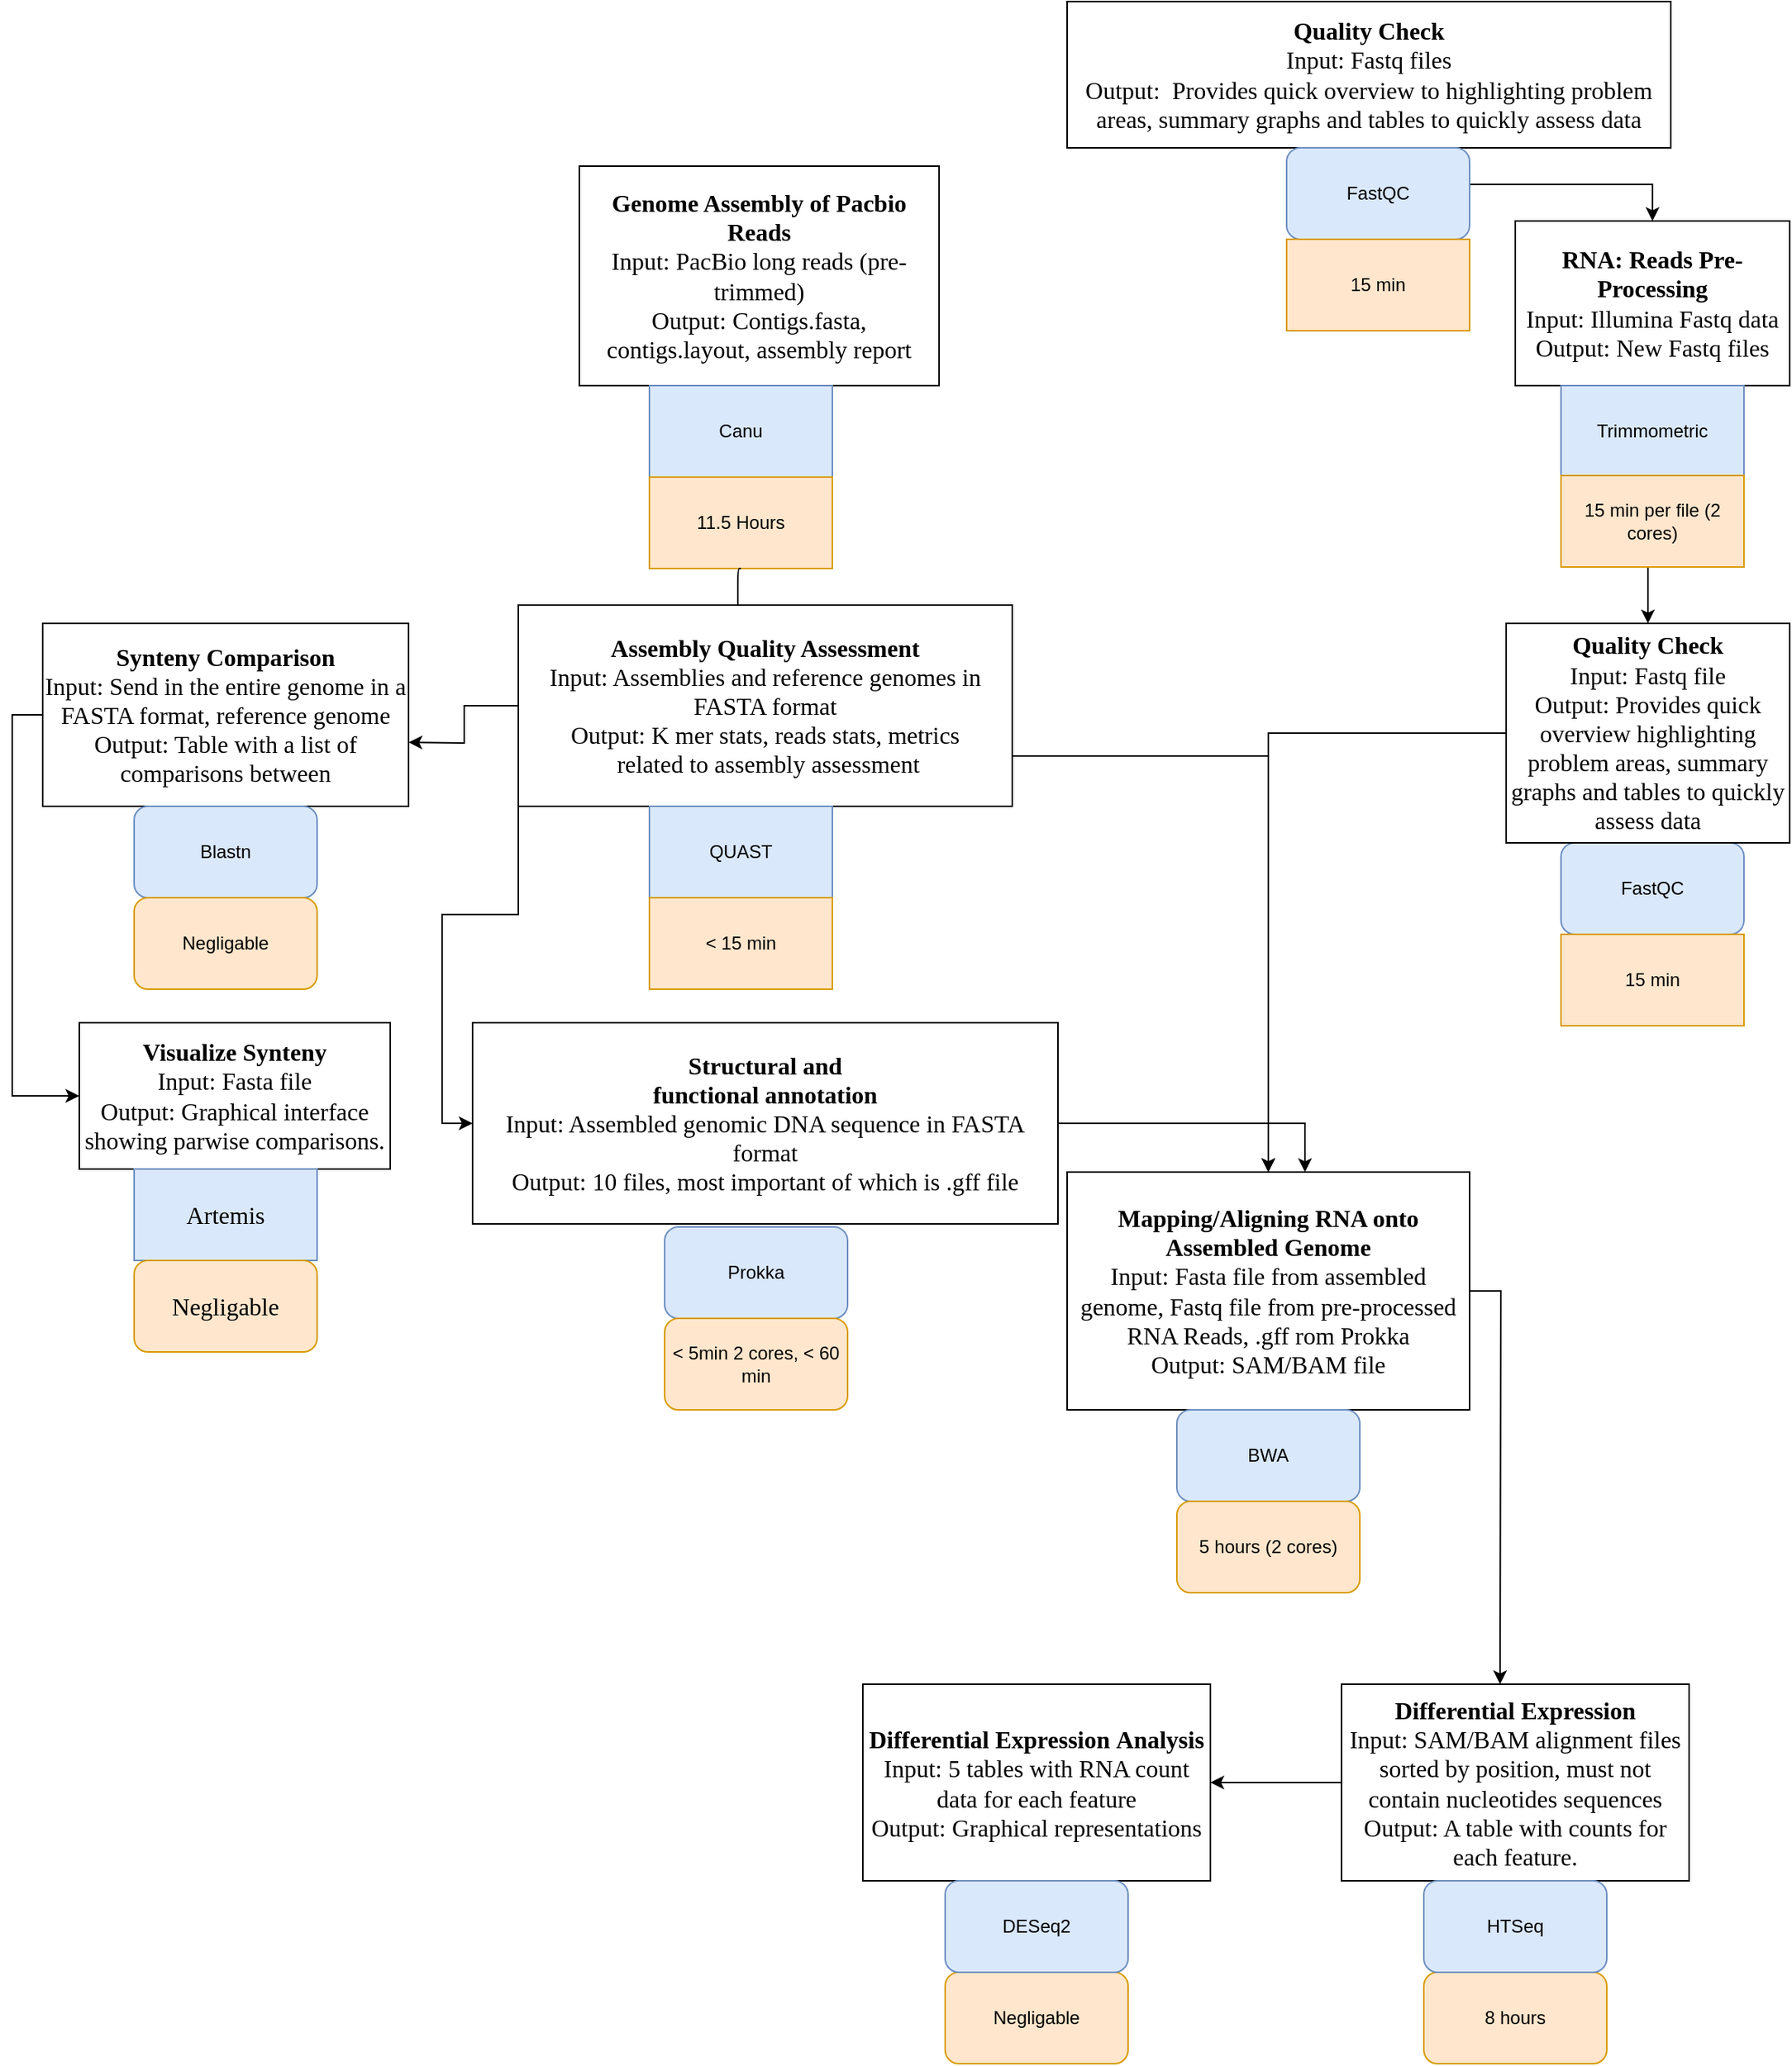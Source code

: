 <mxfile version="18.0.0" type="github">
  <diagram name="Page-1" id="edf60f1a-56cd-e834-aa8a-f176f3a09ee4">
    <mxGraphModel dx="1830" dy="565" grid="1" gridSize="12" guides="1" tooltips="1" connect="1" arrows="1" fold="1" page="1" pageScale="1" pageWidth="1100" pageHeight="850" background="none" math="0" shadow="0">
      <root>
        <mxCell id="0" />
        <mxCell id="1" parent="0" />
        <mxCell id="r9l6ygumFsfBTqQ8MOW--1" value="&lt;div style=&quot;font-size: 16px&quot;&gt;&lt;b&gt;&lt;font style=&quot;font-size: 16px&quot;&gt;Genome Assembly of Pacbio Reads&lt;/font&gt;&lt;/b&gt;&lt;/div&gt;&lt;div style=&quot;font-size: 16px&quot;&gt;&lt;font style=&quot;font-size: 16px&quot;&gt;Input: PacBio long reads (pre-trimmed)&lt;br style=&quot;font-size: 16px&quot;&gt;&lt;/font&gt;&lt;/div&gt;&lt;div style=&quot;font-size: 16px&quot;&gt;&lt;font style=&quot;font-size: 16px&quot;&gt;Output: Contigs.fasta, contigs.layout, assembly report&lt;br style=&quot;font-size: 16px&quot;&gt;&lt;/font&gt;&lt;/div&gt;" style="rounded=0;whiteSpace=wrap;html=1;fontSize=16;fontFamily=Times New Roman;" parent="1" vertex="1">
          <mxGeometry x="136" y="192" width="236" height="144" as="geometry" />
        </mxCell>
        <mxCell id="r9l6ygumFsfBTqQ8MOW--2" value="Canu" style="rounded=0;whiteSpace=wrap;html=1;fillColor=#dae8fc;strokeColor=#6c8ebf;" parent="1" vertex="1">
          <mxGeometry x="182" y="336" width="120" height="60" as="geometry" />
        </mxCell>
        <mxCell id="r9l6ygumFsfBTqQ8MOW--3" value="11.5 Hours" style="rounded=0;whiteSpace=wrap;html=1;fillColor=#ffe6cc;strokeColor=#d79b00;" parent="1" vertex="1">
          <mxGeometry x="182" y="396" width="120" height="60" as="geometry" />
        </mxCell>
        <mxCell id="r9l6ygumFsfBTqQ8MOW--4" value="&lt;div style=&quot;font-size: 16px&quot;&gt;&lt;b&gt;RNA: Reads Pre-Processing&lt;/b&gt;&lt;/div&gt;&lt;div style=&quot;font-size: 16px&quot;&gt;Input: Illumina Fastq data&lt;br&gt;&lt;/div&gt;&lt;div style=&quot;font-size: 16px&quot;&gt;Output: New Fastq files&lt;br style=&quot;font-size: 16px&quot;&gt;&lt;/div&gt;" style="rounded=0;whiteSpace=wrap;html=1;fontSize=16;fontFamily=Times New Roman;" parent="1" vertex="1">
          <mxGeometry x="750" y="228" width="180" height="108" as="geometry" />
        </mxCell>
        <mxCell id="r9l6ygumFsfBTqQ8MOW--5" value="Trimmometric" style="rounded=0;whiteSpace=wrap;html=1;fillColor=#dae8fc;strokeColor=#6c8ebf;" parent="1" vertex="1">
          <mxGeometry x="780" y="336" width="120" height="60" as="geometry" />
        </mxCell>
        <mxCell id="r9l6ygumFsfBTqQ8MOW--70" style="edgeStyle=orthogonalEdgeStyle;rounded=0;orthogonalLoop=1;jettySize=auto;html=1;exitX=0.5;exitY=1;exitDx=0;exitDy=0;entryX=0.5;entryY=0;entryDx=0;entryDy=0;fontFamily=Times New Roman;fontSize=16;" parent="1" source="r9l6ygumFsfBTqQ8MOW--6" target="r9l6ygumFsfBTqQ8MOW--39" edge="1">
          <mxGeometry relative="1" as="geometry" />
        </mxCell>
        <mxCell id="r9l6ygumFsfBTqQ8MOW--6" value="15 min per file (2 cores)" style="rounded=0;whiteSpace=wrap;html=1;fillColor=#ffe6cc;strokeColor=#d79b00;" parent="1" vertex="1">
          <mxGeometry x="780" y="395" width="120" height="60" as="geometry" />
        </mxCell>
        <mxCell id="r9l6ygumFsfBTqQ8MOW--11" value="" style="endArrow=classic;html=1;exitX=0.5;exitY=1;exitDx=0;exitDy=0;" parent="1" source="r9l6ygumFsfBTqQ8MOW--3" edge="1">
          <mxGeometry width="50" height="50" relative="1" as="geometry">
            <mxPoint x="240" y="480" as="sourcePoint" />
            <mxPoint x="240" y="528" as="targetPoint" />
            <Array as="points">
              <mxPoint x="240" y="456" />
            </Array>
          </mxGeometry>
        </mxCell>
        <mxCell id="r9l6ygumFsfBTqQ8MOW--23" style="edgeStyle=orthogonalEdgeStyle;rounded=0;orthogonalLoop=1;jettySize=auto;html=1;exitX=0;exitY=0.5;exitDx=0;exitDy=0;" parent="1" source="r9l6ygumFsfBTqQ8MOW--14" edge="1">
          <mxGeometry relative="1" as="geometry">
            <mxPoint x="24" y="570" as="targetPoint" />
          </mxGeometry>
        </mxCell>
        <mxCell id="r9l6ygumFsfBTqQ8MOW--40" style="edgeStyle=orthogonalEdgeStyle;rounded=0;orthogonalLoop=1;jettySize=auto;html=1;exitX=1;exitY=0.75;exitDx=0;exitDy=0;entryX=0.5;entryY=0;entryDx=0;entryDy=0;" parent="1" source="r9l6ygumFsfBTqQ8MOW--14" target="r9l6ygumFsfBTqQ8MOW--42" edge="1">
          <mxGeometry relative="1" as="geometry">
            <mxPoint x="528" y="948" as="targetPoint" />
          </mxGeometry>
        </mxCell>
        <mxCell id="r9l6ygumFsfBTqQ8MOW--66" style="edgeStyle=orthogonalEdgeStyle;rounded=0;orthogonalLoop=1;jettySize=auto;html=1;exitX=0;exitY=1;exitDx=0;exitDy=0;entryX=0;entryY=0.5;entryDx=0;entryDy=0;fontFamily=Times New Roman;fontSize=16;" parent="1" source="r9l6ygumFsfBTqQ8MOW--14" target="r9l6ygumFsfBTqQ8MOW--20" edge="1">
          <mxGeometry relative="1" as="geometry" />
        </mxCell>
        <mxCell id="r9l6ygumFsfBTqQ8MOW--77" style="edgeStyle=orthogonalEdgeStyle;rounded=0;orthogonalLoop=1;jettySize=auto;html=1;exitX=0.25;exitY=0;exitDx=0;exitDy=0;entryX=0.5;entryY=1;entryDx=0;entryDy=0;fontFamily=Times New Roman;fontSize=16;startArrow=none;" parent="1" source="r9l6ygumFsfBTqQ8MOW--79" target="r9l6ygumFsfBTqQ8MOW--73" edge="1">
          <mxGeometry relative="1" as="geometry" />
        </mxCell>
        <mxCell id="r9l6ygumFsfBTqQ8MOW--14" value="&lt;div style=&quot;font-size: 16px&quot;&gt;&lt;font face=&quot;Times New Roman&quot;&gt;&lt;b&gt;&lt;font style=&quot;font-size: 16px&quot;&gt;Assembly Quality Assessment&lt;/font&gt;&lt;/b&gt;&lt;/font&gt;&lt;div&gt;&lt;font style=&quot;font-size: 16px&quot; face=&quot;Times New Roman&quot;&gt;Input: &lt;/font&gt;&lt;font style=&quot;font-size: 16px&quot; face=&quot;Times New Roman&quot;&gt;Assemblies and reference gen&lt;font style=&quot;font-size: 16px&quot;&gt;o&lt;/font&gt;mes in FASTA format&lt;/font&gt;&lt;/div&gt;&lt;font style=&quot;font-size: 16px&quot; face=&quot;Times New Roman&quot;&gt;Output: K mer stats, reads stats, metrics&lt;br&gt;&lt;/font&gt;&lt;/div&gt;&lt;font style=&quot;font-size: 16px&quot; face=&quot;Times New Roman&quot;&gt;&amp;nbsp;related to assembly assessment&lt;/font&gt;" style="rounded=0;whiteSpace=wrap;html=1;" parent="1" vertex="1">
          <mxGeometry x="96" y="480" width="324" height="132" as="geometry" />
        </mxCell>
        <mxCell id="r9l6ygumFsfBTqQ8MOW--15" value="QUAST" style="rounded=0;whiteSpace=wrap;html=1;fillColor=#dae8fc;strokeColor=#6c8ebf;" parent="1" vertex="1">
          <mxGeometry x="182" y="612" width="120" height="60" as="geometry" />
        </mxCell>
        <mxCell id="r9l6ygumFsfBTqQ8MOW--16" value="&amp;lt; 15 min " style="rounded=0;whiteSpace=wrap;html=1;fillColor=#ffe6cc;strokeColor=#d79b00;" parent="1" vertex="1">
          <mxGeometry x="182" y="672" width="120" height="60" as="geometry" />
        </mxCell>
        <mxCell id="r9l6ygumFsfBTqQ8MOW--21" value="&lt;div&gt;Prokka&lt;/div&gt;" style="rounded=1;whiteSpace=wrap;html=1;fillColor=#dae8fc;strokeColor=#6c8ebf;" parent="1" vertex="1">
          <mxGeometry x="192" y="888" width="120" height="60" as="geometry" />
        </mxCell>
        <mxCell id="r9l6ygumFsfBTqQ8MOW--22" value="&amp;lt; 5min 2 cores, &amp;lt; 60 min" style="rounded=1;whiteSpace=wrap;html=1;fillColor=#ffe6cc;strokeColor=#d79b00;" parent="1" vertex="1">
          <mxGeometry x="192" y="948" width="120" height="60" as="geometry" />
        </mxCell>
        <mxCell id="r9l6ygumFsfBTqQ8MOW--82" style="edgeStyle=orthogonalEdgeStyle;rounded=0;orthogonalLoop=1;jettySize=auto;html=1;exitX=0;exitY=0.5;exitDx=0;exitDy=0;entryX=0;entryY=0.5;entryDx=0;entryDy=0;fontFamily=Times New Roman;fontSize=16;" parent="1" source="r9l6ygumFsfBTqQ8MOW--26" target="r9l6ygumFsfBTqQ8MOW--73" edge="1">
          <mxGeometry relative="1" as="geometry" />
        </mxCell>
        <mxCell id="r9l6ygumFsfBTqQ8MOW--26" value="&lt;div style=&quot;font-size: 16px&quot;&gt;&lt;b&gt;Synteny Comparison&lt;/b&gt;&lt;br style=&quot;font-size: 16px&quot;&gt;&lt;div style=&quot;font-size: 16px&quot;&gt;&lt;font style=&quot;font-size: 16px&quot;&gt;Input: Send in the entire genome in a FASTA format, reference genome&lt;br style=&quot;font-size: 16px&quot;&gt;&lt;/font&gt;&lt;/div&gt;&lt;font style=&quot;font-size: 16px&quot;&gt;Output: Table with a list of comparisons between&lt;br&gt;&lt;/font&gt;&lt;/div&gt;" style="rounded=0;whiteSpace=wrap;html=1;fontFamily=Times New Roman;fontSize=16;" parent="1" vertex="1">
          <mxGeometry x="-216" y="492" width="240" height="120" as="geometry" />
        </mxCell>
        <mxCell id="r9l6ygumFsfBTqQ8MOW--29" value="Blastn" style="rounded=1;whiteSpace=wrap;html=1;fillColor=#dae8fc;strokeColor=#6c8ebf;" parent="1" vertex="1">
          <mxGeometry x="-156" y="612" width="120" height="60" as="geometry" />
        </mxCell>
        <mxCell id="r9l6ygumFsfBTqQ8MOW--30" value="Negligable" style="rounded=1;whiteSpace=wrap;html=1;fillColor=#ffe6cc;strokeColor=#d79b00;" parent="1" vertex="1">
          <mxGeometry x="-156" y="672" width="120" height="60" as="geometry" />
        </mxCell>
        <mxCell id="r9l6ygumFsfBTqQ8MOW--36" style="edgeStyle=orthogonalEdgeStyle;rounded=0;orthogonalLoop=1;jettySize=auto;html=1;entryX=0.5;entryY=0;entryDx=0;entryDy=0;" parent="1" source="r9l6ygumFsfBTqQ8MOW--33" target="r9l6ygumFsfBTqQ8MOW--4" edge="1">
          <mxGeometry relative="1" as="geometry" />
        </mxCell>
        <mxCell id="r9l6ygumFsfBTqQ8MOW--33" value="&lt;b&gt;Quality Check&lt;/b&gt;&lt;br style=&quot;font-size: 16px&quot;&gt;&lt;div style=&quot;font-size: 16px&quot;&gt;Input: Fastq files&lt;br&gt;&lt;/div&gt;&lt;div style=&quot;font-size: 16px&quot;&gt;Output:&amp;nbsp; Provides quick overview to highlighting problem areas, summary graphs and tables to quickly assess data&lt;br&gt; &lt;/div&gt;" style="rounded=0;whiteSpace=wrap;html=1;fontSize=16;fontFamily=Times New Roman;" parent="1" vertex="1">
          <mxGeometry x="456" y="84" width="396" height="96" as="geometry" />
        </mxCell>
        <mxCell id="r9l6ygumFsfBTqQ8MOW--34" value="FastQC" style="rounded=1;whiteSpace=wrap;html=1;fillColor=#dae8fc;strokeColor=#6c8ebf;" parent="1" vertex="1">
          <mxGeometry x="600" y="180" width="120" height="60" as="geometry" />
        </mxCell>
        <mxCell id="r9l6ygumFsfBTqQ8MOW--35" value="15 min" style="rounded=0;whiteSpace=wrap;html=1;fillColor=#ffe6cc;strokeColor=#d79b00;" parent="1" vertex="1">
          <mxGeometry x="600" y="240" width="120" height="60" as="geometry" />
        </mxCell>
        <mxCell id="r9l6ygumFsfBTqQ8MOW--37" value="FastQC" style="rounded=1;whiteSpace=wrap;html=1;fillColor=#dae8fc;strokeColor=#6c8ebf;" parent="1" vertex="1">
          <mxGeometry x="780" y="636" width="120" height="60" as="geometry" />
        </mxCell>
        <mxCell id="r9l6ygumFsfBTqQ8MOW--38" value="15 min" style="rounded=0;whiteSpace=wrap;html=1;fillColor=#ffe6cc;strokeColor=#d79b00;" parent="1" vertex="1">
          <mxGeometry x="780" y="696" width="120" height="60" as="geometry" />
        </mxCell>
        <mxCell id="r9l6ygumFsfBTqQ8MOW--41" style="edgeStyle=orthogonalEdgeStyle;rounded=0;orthogonalLoop=1;jettySize=auto;html=1;exitX=0;exitY=0.5;exitDx=0;exitDy=0;" parent="1" source="r9l6ygumFsfBTqQ8MOW--39" target="r9l6ygumFsfBTqQ8MOW--42" edge="1">
          <mxGeometry relative="1" as="geometry">
            <mxPoint x="588" y="948" as="targetPoint" />
          </mxGeometry>
        </mxCell>
        <mxCell id="r9l6ygumFsfBTqQ8MOW--39" value="&lt;font style=&quot;font-size: 16px&quot;&gt;&lt;b&gt;Quality Check&lt;/b&gt;&lt;br style=&quot;font-size: 16px&quot;&gt;&lt;/font&gt;&lt;div style=&quot;font-size: 16px&quot;&gt;&lt;font style=&quot;font-size: 16px&quot;&gt;Input: Fastq file&lt;br&gt;&lt;/font&gt;&lt;/div&gt;&lt;div style=&quot;font-size: 16px&quot;&gt;&lt;font style=&quot;font-size: 16px&quot;&gt;Output:  Provides quick overview highlighting problem areas, summary graphs and tables to quickly assess data&lt;/font&gt;&lt;/div&gt;" style="rounded=0;whiteSpace=wrap;html=1;fontFamily=Times New Roman;fontSize=16;" parent="1" vertex="1">
          <mxGeometry x="744" y="492" width="186" height="144" as="geometry" />
        </mxCell>
        <mxCell id="r9l6ygumFsfBTqQ8MOW--45" style="edgeStyle=orthogonalEdgeStyle;rounded=0;orthogonalLoop=1;jettySize=auto;html=1;exitX=1;exitY=0.5;exitDx=0;exitDy=0;" parent="1" source="r9l6ygumFsfBTqQ8MOW--42" edge="1">
          <mxGeometry relative="1" as="geometry">
            <mxPoint x="740" y="1188" as="targetPoint" />
          </mxGeometry>
        </mxCell>
        <mxCell id="r9l6ygumFsfBTqQ8MOW--42" value="&lt;div style=&quot;font-size: 16px&quot;&gt;&lt;font face=&quot;Times New Roman&quot;&gt;&lt;b&gt;&lt;font style=&quot;font-size: 16px&quot;&gt;Mapping/Aligning RNA onto Assembled Genome&lt;/font&gt;&lt;/b&gt;&lt;/font&gt;&lt;/div&gt;&lt;div style=&quot;font-size: 16px&quot;&gt;&lt;div&gt;&lt;font style=&quot;font-size: 16px&quot; face=&quot;Times New Roman&quot;&gt;Input: Fasta file from assembled genome, Fastq file from pre-processed RNA Reads, .gff rom Prokka&lt;br&gt;&lt;/font&gt;&lt;/div&gt;&lt;font style=&quot;font-size: 16px&quot; face=&quot;Times New Roman&quot;&gt;Output: SAM/BAM file&lt;br&gt;&lt;/font&gt;&lt;/div&gt;" style="rounded=0;whiteSpace=wrap;html=1;" parent="1" vertex="1">
          <mxGeometry x="456" y="852" width="264" height="156" as="geometry" />
        </mxCell>
        <mxCell id="r9l6ygumFsfBTqQ8MOW--43" value="BWA" style="rounded=1;whiteSpace=wrap;html=1;fillColor=#dae8fc;strokeColor=#6c8ebf;" parent="1" vertex="1">
          <mxGeometry x="528" y="1008" width="120" height="60" as="geometry" />
        </mxCell>
        <mxCell id="r9l6ygumFsfBTqQ8MOW--44" value="5 hours (2 cores)" style="rounded=1;whiteSpace=wrap;html=1;fillColor=#ffe6cc;strokeColor=#d79b00;" parent="1" vertex="1">
          <mxGeometry x="528" y="1068" width="120" height="60" as="geometry" />
        </mxCell>
        <mxCell id="PSjTcsHEnA924GZs1Foy-9" style="edgeStyle=orthogonalEdgeStyle;rounded=0;orthogonalLoop=1;jettySize=auto;html=1;exitX=0;exitY=0.5;exitDx=0;exitDy=0;entryX=1;entryY=0.5;entryDx=0;entryDy=0;fontFamily=Times New Roman;" edge="1" parent="1" source="r9l6ygumFsfBTqQ8MOW--46" target="PSjTcsHEnA924GZs1Foy-6">
          <mxGeometry relative="1" as="geometry" />
        </mxCell>
        <mxCell id="r9l6ygumFsfBTqQ8MOW--46" value="&lt;div style=&quot;font-size: 16px&quot;&gt;&lt;font style=&quot;font-size: 16px&quot; face=&quot;Times New Roman&quot;&gt;&lt;b&gt;Differential Expression&lt;/b&gt;&lt;br&gt;&lt;/font&gt;&lt;div&gt;&lt;font style=&quot;font-size: 16px&quot; face=&quot;Times New Roman&quot;&gt;Input: SAM/BAM alignment files sorted by position, must not contain nucleotides sequences&lt;br&gt;&lt;/font&gt;&lt;/div&gt;&lt;font style=&quot;font-size: 16px&quot; face=&quot;Times New Roman&quot;&gt;Output: &lt;/font&gt;&lt;font style=&quot;font-size: 16px&quot; face=&quot;Times New Roman&quot;&gt;A table with counts for each feature.&lt;/font&gt;&lt;/div&gt;" style="rounded=0;whiteSpace=wrap;html=1;" parent="1" vertex="1">
          <mxGeometry x="636" y="1188" width="228" height="129" as="geometry" />
        </mxCell>
        <mxCell id="r9l6ygumFsfBTqQ8MOW--48" value="8 hours" style="rounded=1;whiteSpace=wrap;html=1;fillColor=#ffe6cc;strokeColor=#d79b00;" parent="1" vertex="1">
          <mxGeometry x="690" y="1377" width="120" height="60" as="geometry" />
        </mxCell>
        <mxCell id="r9l6ygumFsfBTqQ8MOW--49" value="HTSeq" style="rounded=1;whiteSpace=wrap;html=1;fillColor=#dae8fc;strokeColor=#6c8ebf;" parent="1" vertex="1">
          <mxGeometry x="690" y="1317" width="120" height="60" as="geometry" />
        </mxCell>
        <mxCell id="PSjTcsHEnA924GZs1Foy-4" style="edgeStyle=orthogonalEdgeStyle;rounded=0;orthogonalLoop=1;jettySize=auto;html=1;exitX=1;exitY=0.5;exitDx=0;exitDy=0;entryX=0.591;entryY=0;entryDx=0;entryDy=0;entryPerimeter=0;fontFamily=Times New Roman;" edge="1" parent="1" source="r9l6ygumFsfBTqQ8MOW--20" target="r9l6ygumFsfBTqQ8MOW--42">
          <mxGeometry relative="1" as="geometry" />
        </mxCell>
        <mxCell id="r9l6ygumFsfBTqQ8MOW--20" value="&lt;div style=&quot;font-size: 16px&quot;&gt;&lt;font style=&quot;font-size: 16px&quot; face=&quot;Times New Roman&quot;&gt;&lt;br style=&quot;font-size: 16px&quot;&gt;&lt;br style=&quot;font-size: 16px&quot;&gt;&lt;br style=&quot;font-size: 16px&quot;&gt;&lt;br style=&quot;font-size: 16px&quot;&gt;&lt;br style=&quot;font-size: 16px&quot;&gt;&amp;nbsp;&lt;br style=&quot;font-size: 16px&quot;&gt;&lt;br style=&quot;font-size: 16px&quot;&gt;&lt;br style=&quot;font-size: 16px&quot;&gt;&lt;br style=&quot;font-size: 16px&quot;&gt;&lt;br style=&quot;font-size: 16px&quot;&gt;&lt;br style=&quot;font-size: 16px&quot;&gt;&lt;br style=&quot;font-size: 16px&quot;&gt;&lt;br style=&quot;font-size: 16px&quot;&gt;&lt;br style=&quot;font-size: 16px&quot;&gt;&lt;br style=&quot;font-size: 16px&quot;&gt;&lt;br style=&quot;font-size: 16px&quot;&gt;&lt;br style=&quot;font-size: 16px&quot;&gt;&lt;b&gt;&lt;span style=&quot;font-size: 16px&quot;&gt;Structural and&lt;br style=&quot;font-size: 16px&quot;&gt;functional annotation&lt;/span&gt;&lt;/b&gt;&lt;/font&gt;&lt;/div&gt;&lt;div style=&quot;font-size: 16px&quot;&gt;&lt;div style=&quot;font-size: 16px&quot;&gt;&lt;font style=&quot;font-size: 16px&quot; face=&quot;Times New Roman&quot;&gt;Input: &lt;/font&gt;&lt;font style=&quot;font-size: 16px&quot; face=&quot;Times New Roman&quot;&gt;Assembled genomic DNA sequence in FASTA format&lt;/font&gt;&lt;/div&gt;&lt;font style=&quot;font-size: 16px&quot; face=&quot;Times New Roman&quot;&gt;Output: 10 files, most important of which is .gff file&lt;/font&gt;&lt;font style=&quot;font-size: 16px&quot; face=&quot;Times New Roman&quot;&gt;&lt;font style=&quot;font-size: 16px&quot;&gt;&lt;span style=&quot;font-size: 16px&quot;&gt;&lt;/span&gt;&lt;/font&gt;&lt;/font&gt;&lt;/div&gt;&lt;div style=&quot;font-size: 16px&quot;&gt;&lt;font style=&quot;font-size: 16px&quot; face=&quot;Times New Roman&quot;&gt;&lt;br style=&quot;font-size: 16px&quot;&gt;&lt;br style=&quot;font-size: 16px&quot;&gt;&lt;br style=&quot;font-size: 16px&quot;&gt;&lt;br style=&quot;font-size: 16px&quot;&gt;&lt;br style=&quot;font-size: 16px&quot;&gt;&lt;br style=&quot;font-size: 16px&quot;&gt;&lt;br style=&quot;font-size: 16px&quot;&gt;&lt;br style=&quot;font-size: 16px&quot;&gt;&lt;br style=&quot;font-size: 16px&quot;&gt;&lt;br style=&quot;font-size: 16px&quot;&gt;&lt;br style=&quot;font-size: 16px&quot;&gt;&lt;br style=&quot;font-size: 16px&quot;&gt;&lt;br style=&quot;font-size: 16px&quot;&gt;&lt;br style=&quot;font-size: 16px&quot;&gt;&lt;br style=&quot;font-size: 16px&quot;&gt;&lt;br style=&quot;font-size: 16px&quot;&gt;&lt;br style=&quot;font-size: 16px&quot;&gt;&lt;/font&gt;&lt;/div&gt;" style="rounded=0;whiteSpace=wrap;html=1;fontSize=16;" parent="1" vertex="1">
          <mxGeometry x="66" y="754" width="384" height="132" as="geometry" />
        </mxCell>
        <mxCell id="r9l6ygumFsfBTqQ8MOW--73" value="&lt;div&gt;&lt;b&gt;Visualize Synteny&lt;/b&gt;&lt;/div&gt;&lt;div&gt;Input: Fasta file&lt;/div&gt;&lt;div&gt;Output: Graphical interface showing parwise comparisons.&lt;br&gt;&lt;/div&gt;" style="rounded=0;whiteSpace=wrap;html=1;fontFamily=Times New Roman;fontSize=16;" parent="1" vertex="1">
          <mxGeometry x="-192" y="754" width="204" height="96" as="geometry" />
        </mxCell>
        <mxCell id="r9l6ygumFsfBTqQ8MOW--79" value="Artemis" style="rounded=0;whiteSpace=wrap;html=1;fontFamily=Times New Roman;fontSize=16;fillColor=#dae8fc;strokeColor=#6c8ebf;" parent="1" vertex="1">
          <mxGeometry x="-156" y="850" width="120" height="60" as="geometry" />
        </mxCell>
        <mxCell id="r9l6ygumFsfBTqQ8MOW--81" value="Negligable" style="rounded=1;whiteSpace=wrap;html=1;fontFamily=Times New Roman;fontSize=16;fillColor=#ffe6cc;strokeColor=#d79b00;" parent="1" vertex="1">
          <mxGeometry x="-156" y="910" width="120" height="60" as="geometry" />
        </mxCell>
        <mxCell id="PSjTcsHEnA924GZs1Foy-6" value="&lt;div style=&quot;font-size: 16px&quot;&gt;&lt;font style=&quot;font-size: 16px&quot; face=&quot;Times New Roman&quot;&gt;&lt;b&gt;Differential Expression&lt;/b&gt; &lt;b&gt;Analysis&lt;/b&gt;&lt;br&gt;&lt;/font&gt;&lt;div&gt;&lt;font style=&quot;font-size: 16px&quot; face=&quot;Times New Roman&quot;&gt;Input: 5 tables with RNA count data for each feature&lt;br&gt;&lt;/font&gt;&lt;/div&gt;&lt;font style=&quot;font-size: 16px&quot; face=&quot;Times New Roman&quot;&gt;Output: Graphical representations&lt;/font&gt;&lt;/div&gt;" style="rounded=0;whiteSpace=wrap;html=1;" vertex="1" parent="1">
          <mxGeometry x="322" y="1188" width="228" height="129" as="geometry" />
        </mxCell>
        <mxCell id="PSjTcsHEnA924GZs1Foy-7" value="Negligable" style="rounded=1;whiteSpace=wrap;html=1;fillColor=#ffe6cc;strokeColor=#d79b00;" vertex="1" parent="1">
          <mxGeometry x="376" y="1377" width="120" height="60" as="geometry" />
        </mxCell>
        <mxCell id="PSjTcsHEnA924GZs1Foy-8" value="DESeq2" style="rounded=1;whiteSpace=wrap;html=1;fillColor=#dae8fc;strokeColor=#6c8ebf;" vertex="1" parent="1">
          <mxGeometry x="376" y="1317" width="120" height="60" as="geometry" />
        </mxCell>
      </root>
    </mxGraphModel>
  </diagram>
</mxfile>
